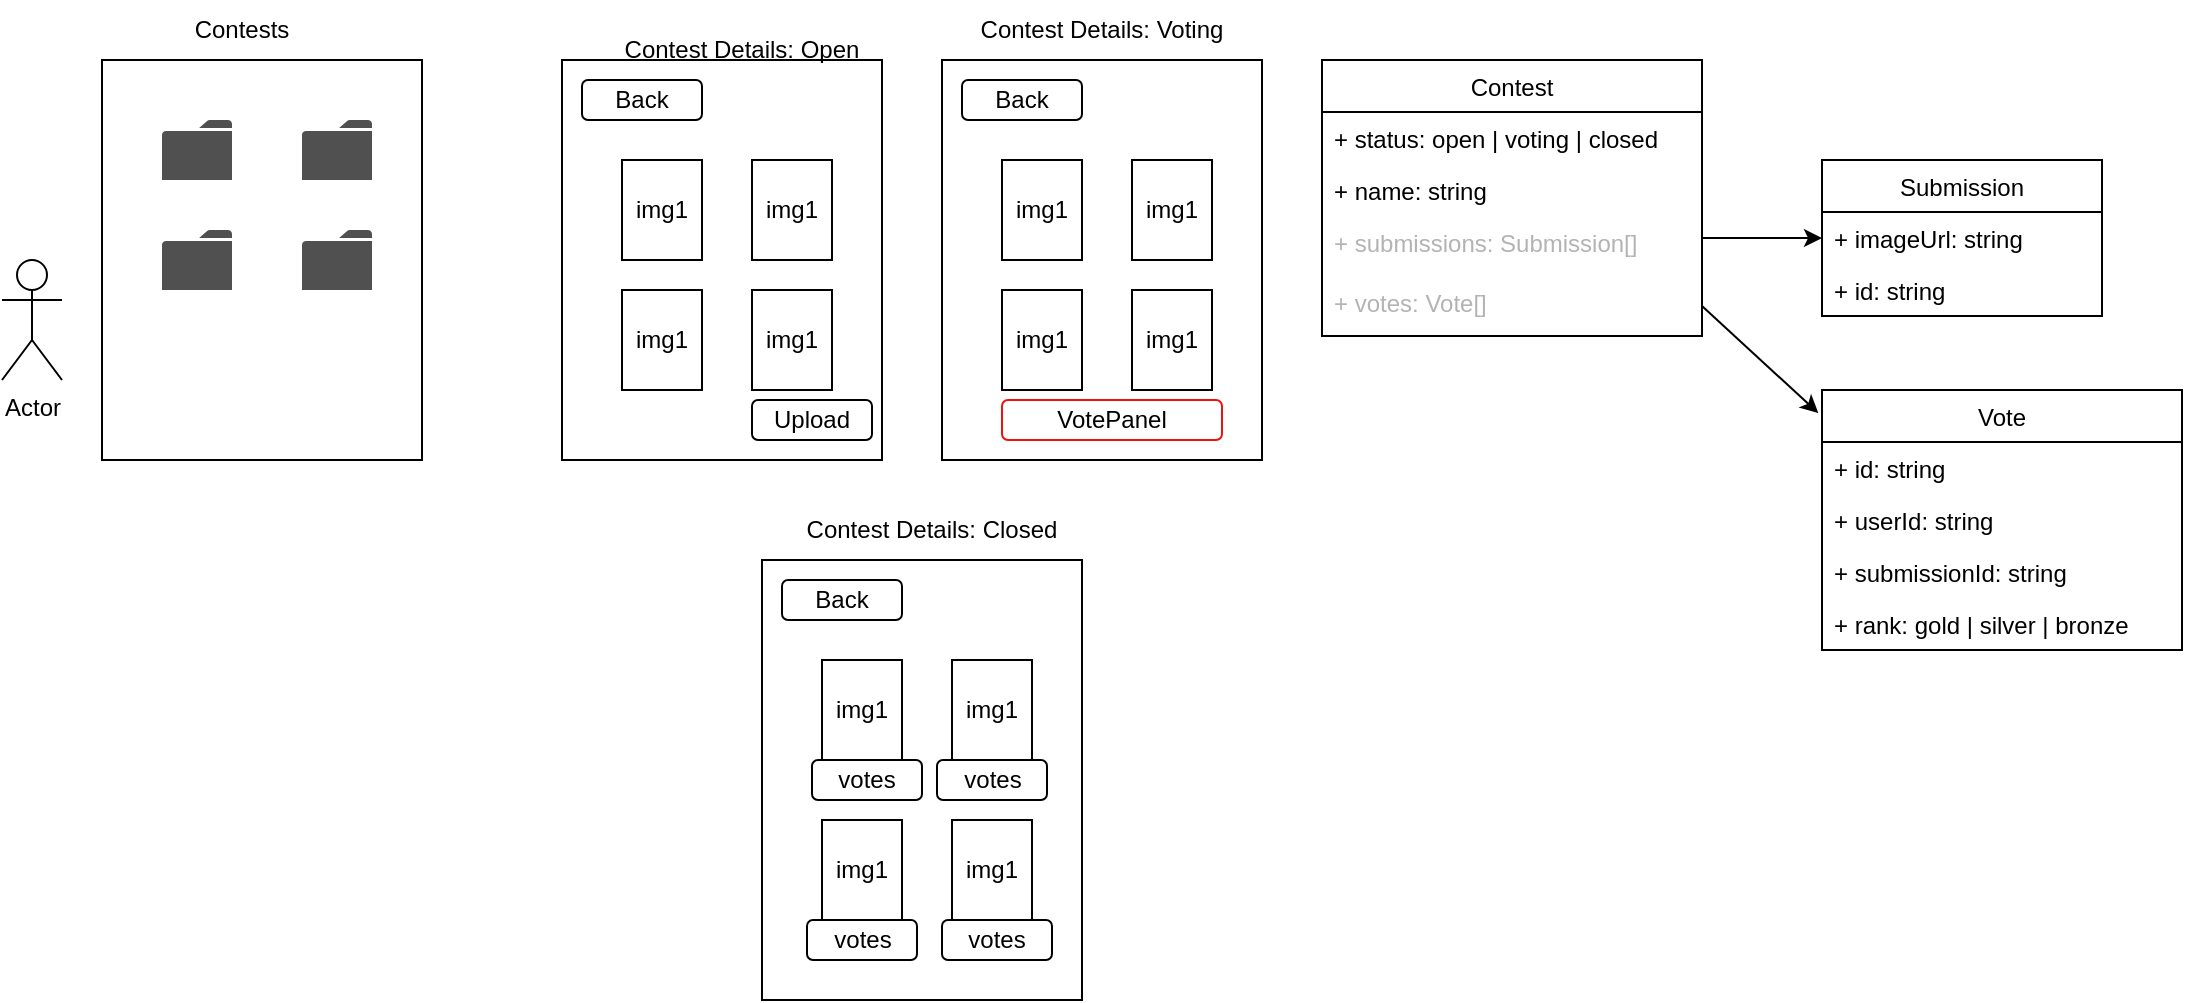 <mxfile>
    <diagram id="7n-ZEanTaPUN97DDIltm" name="Page-1">
        <mxGraphModel dx="726" dy="526" grid="1" gridSize="10" guides="1" tooltips="1" connect="1" arrows="1" fold="1" page="1" pageScale="1" pageWidth="850" pageHeight="1100" math="0" shadow="0">
            <root>
                <mxCell id="0"/>
                <mxCell id="1" parent="0"/>
                <mxCell id="vBsTn4SpNWMWJcvqlZ-u-1" value="" style="rounded=0;whiteSpace=wrap;html=1;" parent="1" vertex="1">
                    <mxGeometry x="80" y="240" width="160" height="200" as="geometry"/>
                </mxCell>
                <mxCell id="vBsTn4SpNWMWJcvqlZ-u-9" value="" style="sketch=0;pointerEvents=1;shadow=0;dashed=0;html=1;strokeColor=none;fillColor=#505050;labelPosition=center;verticalLabelPosition=bottom;verticalAlign=top;outlineConnect=0;align=center;shape=mxgraph.office.concepts.folder;" parent="1" vertex="1">
                    <mxGeometry x="110" y="270" width="35" height="30" as="geometry"/>
                </mxCell>
                <mxCell id="vBsTn4SpNWMWJcvqlZ-u-10" value="" style="sketch=0;pointerEvents=1;shadow=0;dashed=0;html=1;strokeColor=none;fillColor=#505050;labelPosition=center;verticalLabelPosition=bottom;verticalAlign=top;outlineConnect=0;align=center;shape=mxgraph.office.concepts.folder;" parent="1" vertex="1">
                    <mxGeometry x="180" y="270" width="35" height="30" as="geometry"/>
                </mxCell>
                <mxCell id="vBsTn4SpNWMWJcvqlZ-u-11" value="" style="sketch=0;pointerEvents=1;shadow=0;dashed=0;html=1;strokeColor=none;fillColor=#505050;labelPosition=center;verticalLabelPosition=bottom;verticalAlign=top;outlineConnect=0;align=center;shape=mxgraph.office.concepts.folder;" parent="1" vertex="1">
                    <mxGeometry x="110" y="325" width="35" height="30" as="geometry"/>
                </mxCell>
                <mxCell id="vBsTn4SpNWMWJcvqlZ-u-12" value="" style="sketch=0;pointerEvents=1;shadow=0;dashed=0;html=1;strokeColor=none;fillColor=#505050;labelPosition=center;verticalLabelPosition=bottom;verticalAlign=top;outlineConnect=0;align=center;shape=mxgraph.office.concepts.folder;" parent="1" vertex="1">
                    <mxGeometry x="180" y="325" width="35" height="30" as="geometry"/>
                </mxCell>
                <mxCell id="vBsTn4SpNWMWJcvqlZ-u-13" value="Actor" style="shape=umlActor;verticalLabelPosition=bottom;verticalAlign=top;html=1;outlineConnect=0;" parent="1" vertex="1">
                    <mxGeometry x="30" y="340" width="30" height="60" as="geometry"/>
                </mxCell>
                <mxCell id="2" value="Contests" style="text;html=1;strokeColor=none;fillColor=none;align=center;verticalAlign=middle;whiteSpace=wrap;rounded=0;" parent="1" vertex="1">
                    <mxGeometry x="120" y="210" width="60" height="30" as="geometry"/>
                </mxCell>
                <mxCell id="3" value="" style="rounded=0;whiteSpace=wrap;html=1;" parent="1" vertex="1">
                    <mxGeometry x="310" y="240" width="160" height="200" as="geometry"/>
                </mxCell>
                <mxCell id="8" value="Contest Details: Voting" style="text;html=1;strokeColor=none;fillColor=none;align=center;verticalAlign=middle;whiteSpace=wrap;rounded=0;" parent="1" vertex="1">
                    <mxGeometry x="510" y="210" width="140" height="30" as="geometry"/>
                </mxCell>
                <mxCell id="10" value="Back" style="rounded=1;whiteSpace=wrap;html=1;" parent="1" vertex="1">
                    <mxGeometry x="320" y="250" width="60" height="20" as="geometry"/>
                </mxCell>
                <mxCell id="11" value="img1" style="rounded=0;whiteSpace=wrap;html=1;" parent="1" vertex="1">
                    <mxGeometry x="340" y="290" width="40" height="50" as="geometry"/>
                </mxCell>
                <mxCell id="12" value="img1" style="rounded=0;whiteSpace=wrap;html=1;" parent="1" vertex="1">
                    <mxGeometry x="405" y="290" width="40" height="50" as="geometry"/>
                </mxCell>
                <mxCell id="14" value="img1" style="rounded=0;whiteSpace=wrap;html=1;" vertex="1" parent="1">
                    <mxGeometry x="340" y="355" width="40" height="50" as="geometry"/>
                </mxCell>
                <mxCell id="15" value="img1" style="rounded=0;whiteSpace=wrap;html=1;" vertex="1" parent="1">
                    <mxGeometry x="405" y="355" width="40" height="50" as="geometry"/>
                </mxCell>
                <mxCell id="17" value="" style="rounded=0;whiteSpace=wrap;html=1;" vertex="1" parent="1">
                    <mxGeometry x="500" y="240" width="160" height="200" as="geometry"/>
                </mxCell>
                <mxCell id="18" value="Back" style="rounded=1;whiteSpace=wrap;html=1;" vertex="1" parent="1">
                    <mxGeometry x="510" y="250" width="60" height="20" as="geometry"/>
                </mxCell>
                <mxCell id="19" value="img1" style="rounded=0;whiteSpace=wrap;html=1;" vertex="1" parent="1">
                    <mxGeometry x="530" y="290" width="40" height="50" as="geometry"/>
                </mxCell>
                <mxCell id="20" value="img1" style="rounded=0;whiteSpace=wrap;html=1;" vertex="1" parent="1">
                    <mxGeometry x="595" y="290" width="40" height="50" as="geometry"/>
                </mxCell>
                <mxCell id="21" value="img1" style="rounded=0;whiteSpace=wrap;html=1;" vertex="1" parent="1">
                    <mxGeometry x="530" y="355" width="40" height="50" as="geometry"/>
                </mxCell>
                <mxCell id="22" value="img1" style="rounded=0;whiteSpace=wrap;html=1;" vertex="1" parent="1">
                    <mxGeometry x="595" y="355" width="40" height="50" as="geometry"/>
                </mxCell>
                <mxCell id="23" value="" style="rounded=0;whiteSpace=wrap;html=1;" vertex="1" parent="1">
                    <mxGeometry x="410" y="490" width="160" height="220" as="geometry"/>
                </mxCell>
                <mxCell id="24" value="Back" style="rounded=1;whiteSpace=wrap;html=1;" vertex="1" parent="1">
                    <mxGeometry x="420" y="500" width="60" height="20" as="geometry"/>
                </mxCell>
                <mxCell id="25" value="img1" style="rounded=0;whiteSpace=wrap;html=1;" vertex="1" parent="1">
                    <mxGeometry x="440" y="540" width="40" height="50" as="geometry"/>
                </mxCell>
                <mxCell id="26" value="img1" style="rounded=0;whiteSpace=wrap;html=1;" vertex="1" parent="1">
                    <mxGeometry x="505" y="540" width="40" height="50" as="geometry"/>
                </mxCell>
                <mxCell id="27" value="img1" style="rounded=0;whiteSpace=wrap;html=1;" vertex="1" parent="1">
                    <mxGeometry x="440" y="620" width="40" height="50" as="geometry"/>
                </mxCell>
                <mxCell id="28" value="img1" style="rounded=0;whiteSpace=wrap;html=1;" vertex="1" parent="1">
                    <mxGeometry x="505" y="620" width="40" height="50" as="geometry"/>
                </mxCell>
                <mxCell id="29" value="Contest Details: Open" style="text;html=1;strokeColor=none;fillColor=none;align=center;verticalAlign=middle;whiteSpace=wrap;rounded=0;" vertex="1" parent="1">
                    <mxGeometry x="330" y="220" width="140" height="30" as="geometry"/>
                </mxCell>
                <mxCell id="30" value="Contest Details: Closed" style="text;html=1;strokeColor=none;fillColor=none;align=center;verticalAlign=middle;whiteSpace=wrap;rounded=0;" vertex="1" parent="1">
                    <mxGeometry x="425" y="460" width="140" height="30" as="geometry"/>
                </mxCell>
                <mxCell id="31" value="Upload" style="rounded=1;whiteSpace=wrap;html=1;" vertex="1" parent="1">
                    <mxGeometry x="405" y="410" width="60" height="20" as="geometry"/>
                </mxCell>
                <mxCell id="32" value="VotePanel" style="rounded=1;whiteSpace=wrap;html=1;strokeColor=#F0110A;" vertex="1" parent="1">
                    <mxGeometry x="530" y="410" width="110" height="20" as="geometry"/>
                </mxCell>
                <mxCell id="34" value="Contest" style="swimlane;fontStyle=0;childLayout=stackLayout;horizontal=1;startSize=26;fillColor=none;horizontalStack=0;resizeParent=1;resizeParentMax=0;resizeLast=0;collapsible=1;marginBottom=0;" vertex="1" parent="1">
                    <mxGeometry x="690" y="240" width="190" height="138" as="geometry"/>
                </mxCell>
                <mxCell id="35" value="+ status: open | voting | closed" style="text;strokeColor=none;fillColor=none;align=left;verticalAlign=top;spacingLeft=4;spacingRight=4;overflow=hidden;rotatable=0;points=[[0,0.5],[1,0.5]];portConstraint=eastwest;" vertex="1" parent="34">
                    <mxGeometry y="26" width="190" height="26" as="geometry"/>
                </mxCell>
                <mxCell id="36" value="+ name: string" style="text;strokeColor=none;fillColor=none;align=left;verticalAlign=top;spacingLeft=4;spacingRight=4;overflow=hidden;rotatable=0;points=[[0,0.5],[1,0.5]];portConstraint=eastwest;" vertex="1" parent="34">
                    <mxGeometry y="52" width="190" height="26" as="geometry"/>
                </mxCell>
                <mxCell id="37" value="+ submissions: Submission[]" style="text;strokeColor=none;fillColor=none;align=left;verticalAlign=top;spacingLeft=4;spacingRight=4;overflow=hidden;rotatable=0;points=[[0,0.5],[1,0.5]];portConstraint=eastwest;fontColor=#B3B3B3;" vertex="1" parent="34">
                    <mxGeometry y="78" width="190" height="30" as="geometry"/>
                </mxCell>
                <mxCell id="44" value="+ votes: Vote[]" style="text;strokeColor=none;fillColor=none;align=left;verticalAlign=top;spacingLeft=4;spacingRight=4;overflow=hidden;rotatable=0;points=[[0,0.5],[1,0.5]];portConstraint=eastwest;fontColor=#B3B3B3;" vertex="1" parent="34">
                    <mxGeometry y="108" width="190" height="30" as="geometry"/>
                </mxCell>
                <mxCell id="38" value="Submission" style="swimlane;fontStyle=0;childLayout=stackLayout;horizontal=1;startSize=26;fillColor=none;horizontalStack=0;resizeParent=1;resizeParentMax=0;resizeLast=0;collapsible=1;marginBottom=0;" vertex="1" parent="1">
                    <mxGeometry x="940" y="290" width="140" height="78" as="geometry"/>
                </mxCell>
                <mxCell id="39" value="+ imageUrl: string" style="text;strokeColor=none;fillColor=none;align=left;verticalAlign=top;spacingLeft=4;spacingRight=4;overflow=hidden;rotatable=0;points=[[0,0.5],[1,0.5]];portConstraint=eastwest;" vertex="1" parent="38">
                    <mxGeometry y="26" width="140" height="26" as="geometry"/>
                </mxCell>
                <mxCell id="40" value="+ id: string" style="text;strokeColor=none;fillColor=none;align=left;verticalAlign=top;spacingLeft=4;spacingRight=4;overflow=hidden;rotatable=0;points=[[0,0.5],[1,0.5]];portConstraint=eastwest;" vertex="1" parent="38">
                    <mxGeometry y="52" width="140" height="26" as="geometry"/>
                </mxCell>
                <mxCell id="42" value="" style="edgeStyle=none;html=1;entryX=0;entryY=0.5;entryDx=0;entryDy=0;" edge="1" parent="1" target="39">
                    <mxGeometry relative="1" as="geometry">
                        <mxPoint x="880" y="329" as="sourcePoint"/>
                    </mxGeometry>
                </mxCell>
                <mxCell id="45" value="Vote" style="swimlane;fontStyle=0;childLayout=stackLayout;horizontal=1;startSize=26;fillColor=none;horizontalStack=0;resizeParent=1;resizeParentMax=0;resizeLast=0;collapsible=1;marginBottom=0;" vertex="1" parent="1">
                    <mxGeometry x="940" y="405" width="180" height="130" as="geometry"/>
                </mxCell>
                <mxCell id="48" value="+ id: string" style="text;strokeColor=none;fillColor=none;align=left;verticalAlign=top;spacingLeft=4;spacingRight=4;overflow=hidden;rotatable=0;points=[[0,0.5],[1,0.5]];portConstraint=eastwest;" vertex="1" parent="45">
                    <mxGeometry y="26" width="180" height="26" as="geometry"/>
                </mxCell>
                <mxCell id="46" value="+ userId: string" style="text;strokeColor=none;fillColor=none;align=left;verticalAlign=top;spacingLeft=4;spacingRight=4;overflow=hidden;rotatable=0;points=[[0,0.5],[1,0.5]];portConstraint=eastwest;" vertex="1" parent="45">
                    <mxGeometry y="52" width="180" height="26" as="geometry"/>
                </mxCell>
                <mxCell id="47" value="+ submissionId: string" style="text;strokeColor=none;fillColor=none;align=left;verticalAlign=top;spacingLeft=4;spacingRight=4;overflow=hidden;rotatable=0;points=[[0,0.5],[1,0.5]];portConstraint=eastwest;" vertex="1" parent="45">
                    <mxGeometry y="78" width="180" height="26" as="geometry"/>
                </mxCell>
                <mxCell id="49" value="+ rank: gold | silver | bronze" style="text;strokeColor=none;fillColor=none;align=left;verticalAlign=top;spacingLeft=4;spacingRight=4;overflow=hidden;rotatable=0;points=[[0,0.5],[1,0.5]];portConstraint=eastwest;" vertex="1" parent="45">
                    <mxGeometry y="104" width="180" height="26" as="geometry"/>
                </mxCell>
                <mxCell id="50" value="" style="edgeStyle=none;html=1;entryX=-0.01;entryY=0.089;entryDx=0;entryDy=0;exitX=1;exitY=0.5;exitDx=0;exitDy=0;entryPerimeter=0;" edge="1" parent="1" source="44" target="45">
                    <mxGeometry relative="1" as="geometry">
                        <mxPoint x="890" y="339" as="sourcePoint"/>
                        <mxPoint x="950" y="339" as="targetPoint"/>
                    </mxGeometry>
                </mxCell>
                <mxCell id="51" value="votes" style="rounded=1;whiteSpace=wrap;html=1;" vertex="1" parent="1">
                    <mxGeometry x="435" y="590" width="55" height="20" as="geometry"/>
                </mxCell>
                <mxCell id="52" value="votes" style="rounded=1;whiteSpace=wrap;html=1;" vertex="1" parent="1">
                    <mxGeometry x="497.5" y="590" width="55" height="20" as="geometry"/>
                </mxCell>
                <mxCell id="53" value="votes" style="rounded=1;whiteSpace=wrap;html=1;" vertex="1" parent="1">
                    <mxGeometry x="432.5" y="670" width="55" height="20" as="geometry"/>
                </mxCell>
                <mxCell id="54" value="votes" style="rounded=1;whiteSpace=wrap;html=1;" vertex="1" parent="1">
                    <mxGeometry x="500" y="670" width="55" height="20" as="geometry"/>
                </mxCell>
            </root>
        </mxGraphModel>
    </diagram>
</mxfile>